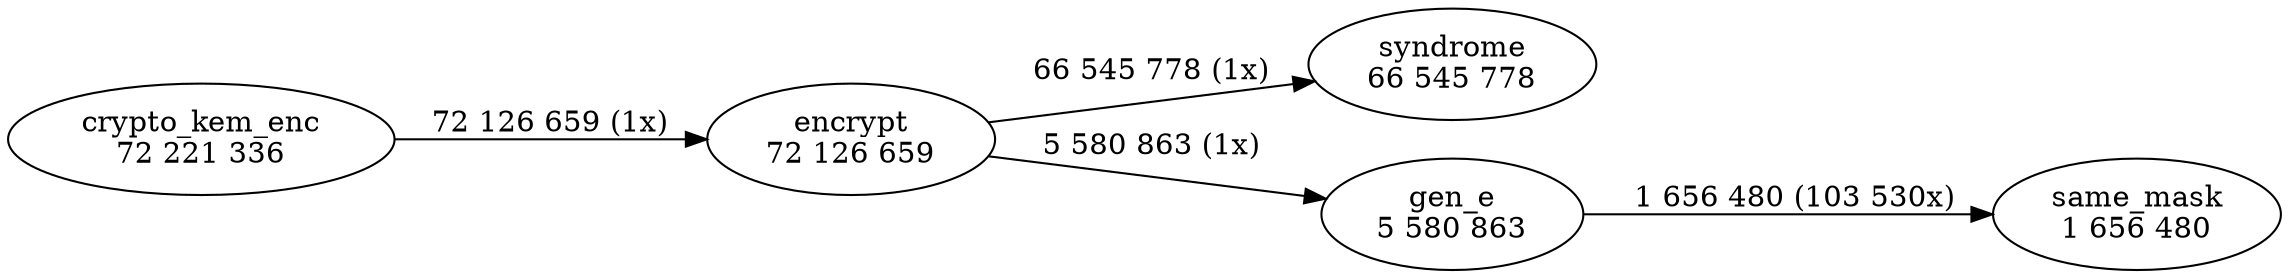digraph "callgraph" {
  rankdir=LR;
  F5562532e2a30 [label="syndrome\n66 545 778"];
  F5562532e6b20 [label="same_mask\n1 656 480"];
  F556253343870 [label="encrypt\n72 126 659"];
  F55625334fbd0 [label="crypto_kem_enc\n72 221 336"];
  F5562534de780 [label="gen_e\n5 580 863"];
  F556253343870 -> F5562532e2a30 [weight=2,label="66 545 778 (1x)"];
  F556253343870 -> F5562534de780 [weight=2,label="5 580 863 (1x)"];
  F55625334fbd0 -> F556253343870 [weight=2,label="72 126 659 (1x)"];
  F5562534de780 -> F5562532e6b20 [weight=2,label="1 656 480 (103 530x)"];
}
